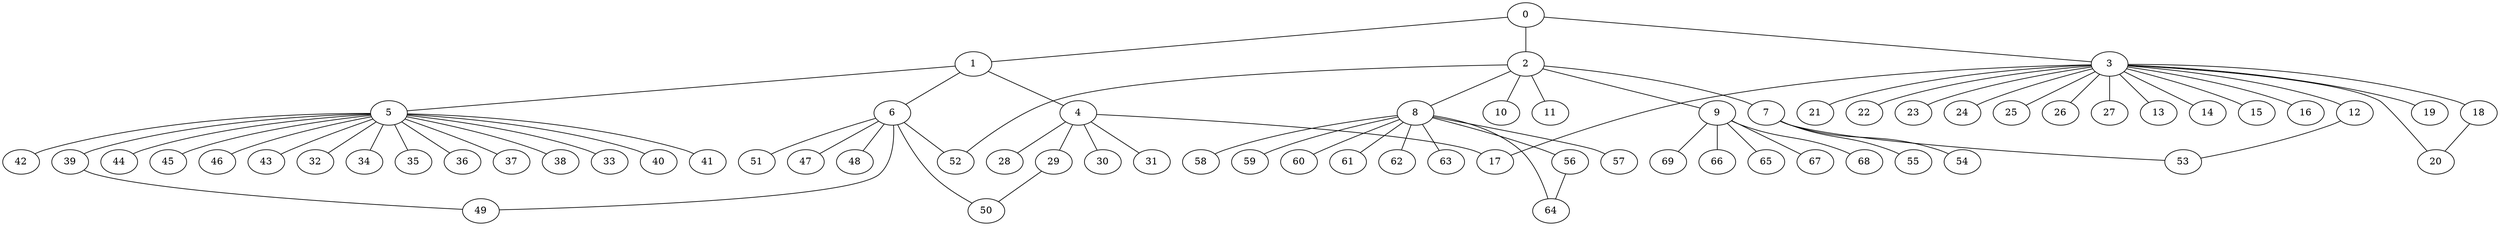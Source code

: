 
graph graphname {
    0 -- 1
0 -- 2
0 -- 3
1 -- 4
1 -- 5
1 -- 6
2 -- 7
2 -- 8
2 -- 9
2 -- 10
2 -- 11
2 -- 52
3 -- 12
3 -- 13
3 -- 14
3 -- 15
3 -- 16
3 -- 17
3 -- 18
3 -- 19
3 -- 20
3 -- 21
3 -- 22
3 -- 23
3 -- 24
3 -- 25
3 -- 26
3 -- 27
4 -- 28
4 -- 29
4 -- 30
4 -- 31
4 -- 17
5 -- 32
5 -- 34
5 -- 35
5 -- 36
5 -- 37
5 -- 38
5 -- 33
5 -- 40
5 -- 41
5 -- 42
5 -- 39
5 -- 44
5 -- 45
5 -- 46
5 -- 43
6 -- 47
6 -- 48
6 -- 49
6 -- 50
6 -- 51
6 -- 52
7 -- 53
7 -- 54
7 -- 55
8 -- 64
8 -- 56
8 -- 57
8 -- 58
8 -- 59
8 -- 60
8 -- 61
8 -- 62
8 -- 63
9 -- 65
9 -- 67
9 -- 68
9 -- 69
9 -- 66
12 -- 53
18 -- 20
29 -- 50
39 -- 49
56 -- 64

}
